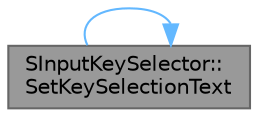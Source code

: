 digraph "SInputKeySelector::SetKeySelectionText"
{
 // INTERACTIVE_SVG=YES
 // LATEX_PDF_SIZE
  bgcolor="transparent";
  edge [fontname=Helvetica,fontsize=10,labelfontname=Helvetica,labelfontsize=10];
  node [fontname=Helvetica,fontsize=10,shape=box,height=0.2,width=0.4];
  rankdir="RL";
  Node1 [id="Node000001",label="SInputKeySelector::\lSetKeySelectionText",height=0.2,width=0.4,color="gray40", fillcolor="grey60", style="filled", fontcolor="black",tooltip="Sets the text which is displayed when selecting a key."];
  Node1 -> Node1 [id="edge1_Node000001_Node000001",dir="back",color="steelblue1",style="solid",tooltip=" "];
}
